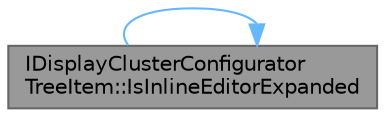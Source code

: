 digraph "IDisplayClusterConfiguratorTreeItem::IsInlineEditorExpanded"
{
 // INTERACTIVE_SVG=YES
 // LATEX_PDF_SIZE
  bgcolor="transparent";
  edge [fontname=Helvetica,fontsize=10,labelfontname=Helvetica,labelfontsize=10];
  node [fontname=Helvetica,fontsize=10,shape=box,height=0.2,width=0.4];
  rankdir="LR";
  Node1 [id="Node000001",label="IDisplayClusterConfigurator\lTreeItem::IsInlineEditorExpanded",height=0.2,width=0.4,color="gray40", fillcolor="grey60", style="filled", fontcolor="black",tooltip="Get the expansion state of the inline editor."];
  Node1 -> Node1 [id="edge1_Node000001_Node000001",color="steelblue1",style="solid",tooltip=" "];
}
